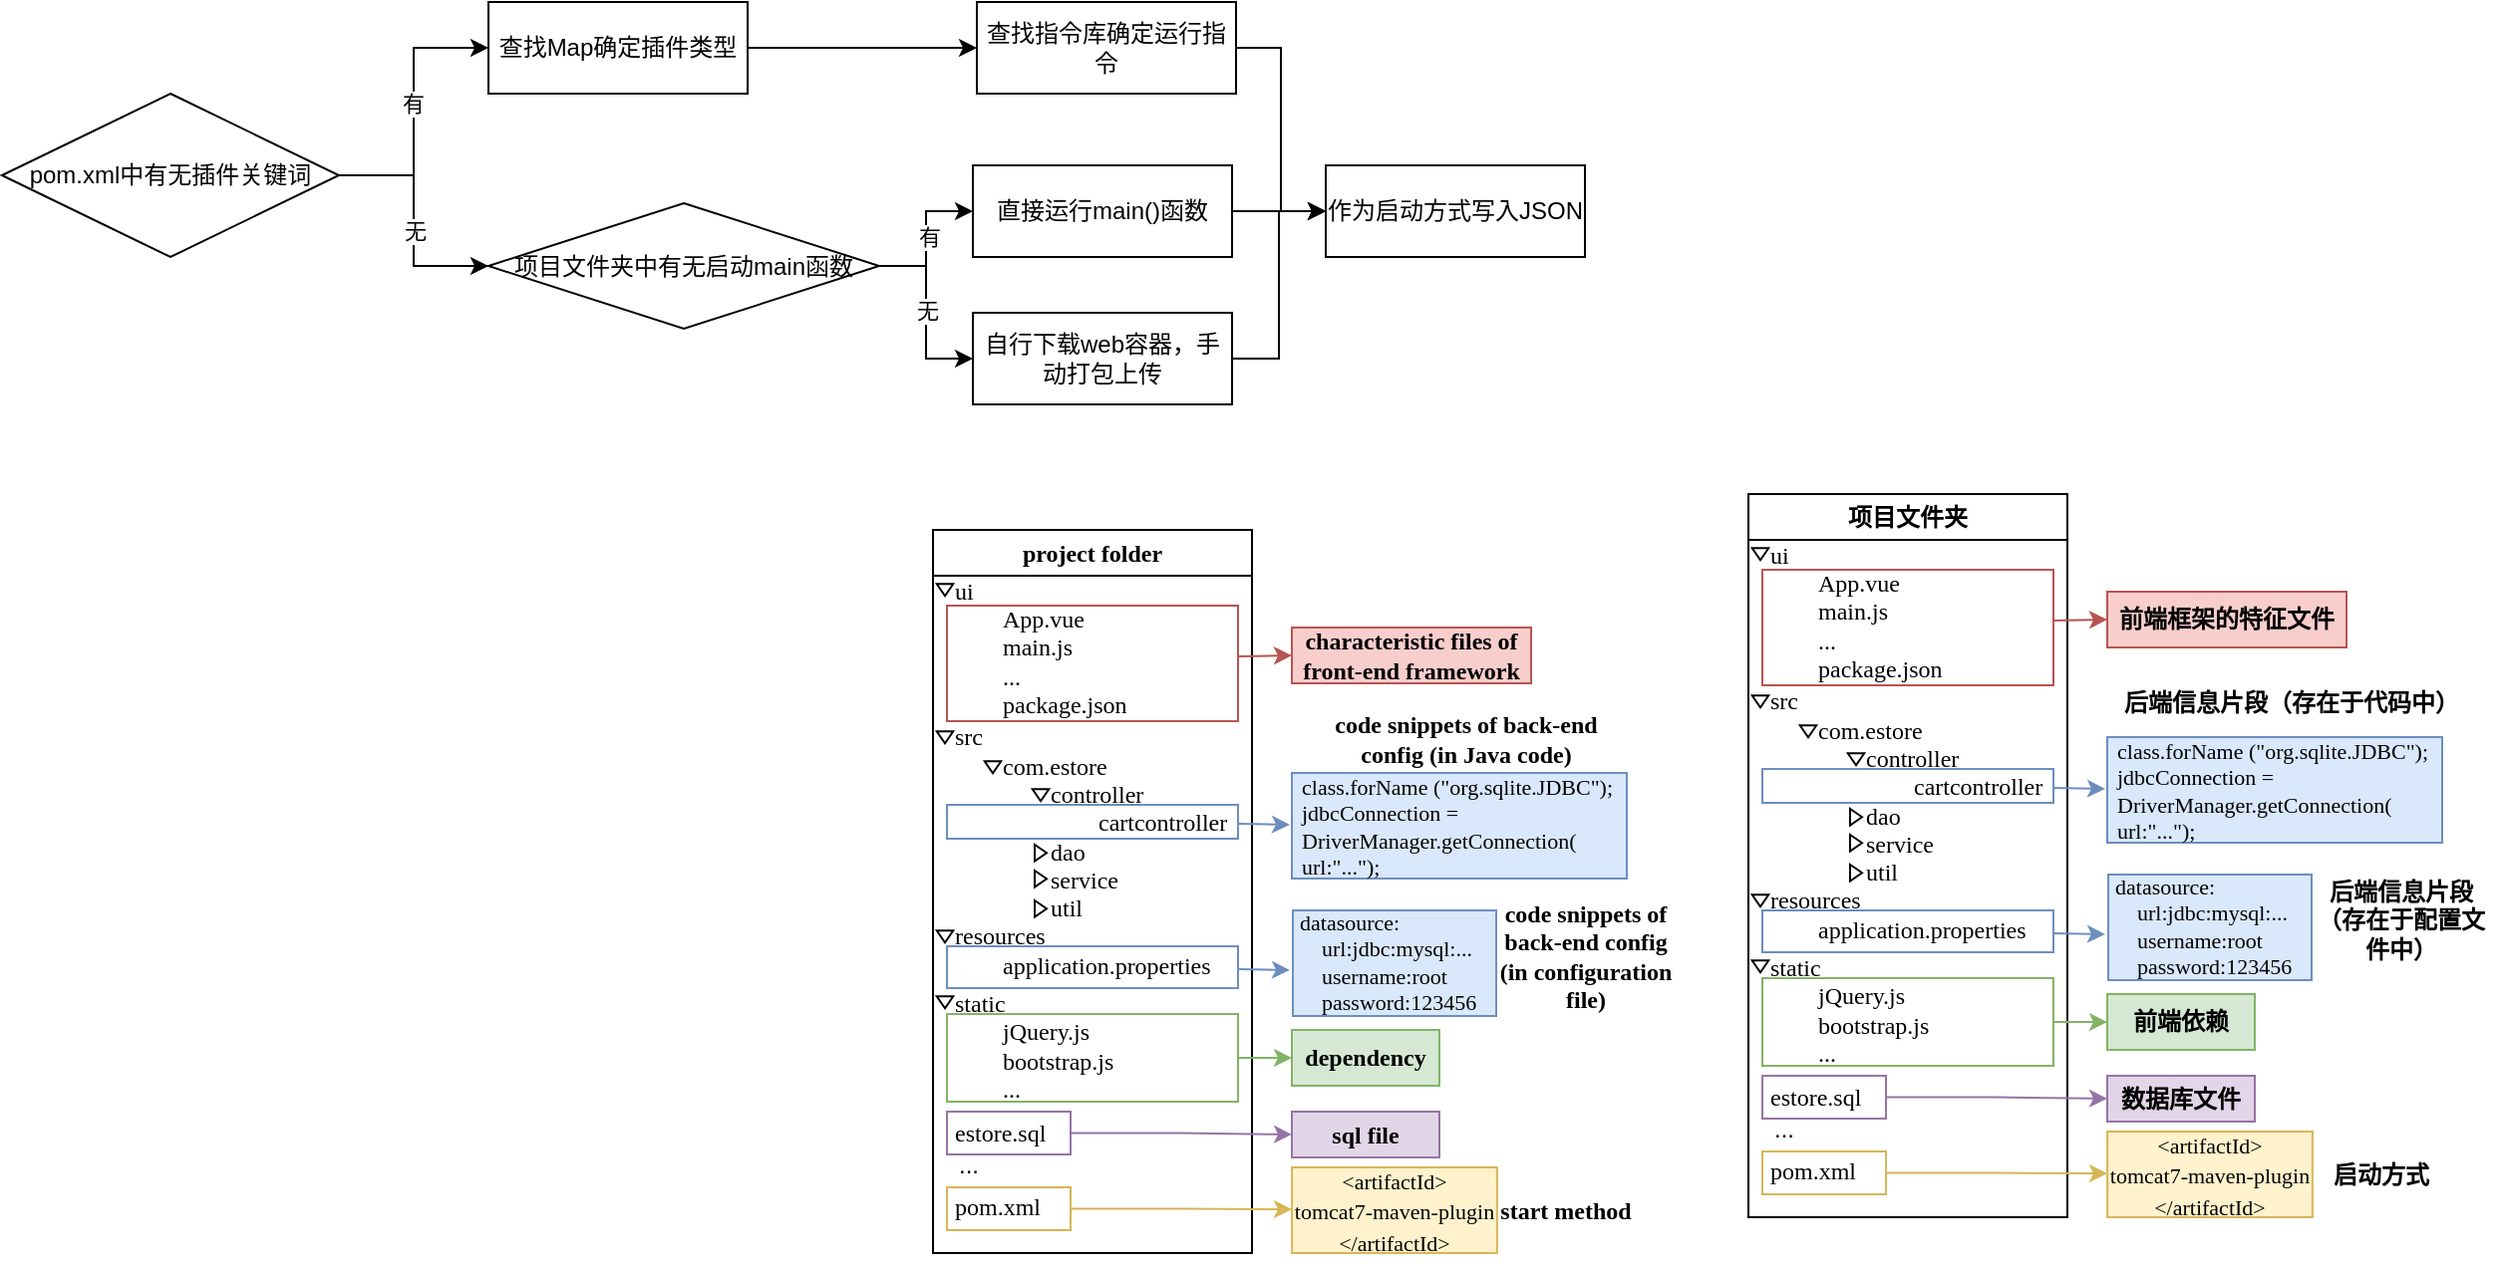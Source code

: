 <mxfile version="26.0.6">
  <diagram name="第 1 页" id="ws-1xwIyOariTcWcIGrg">
    <mxGraphModel dx="946" dy="601" grid="0" gridSize="10" guides="1" tooltips="1" connect="1" arrows="1" fold="1" page="1" pageScale="1" pageWidth="1169" pageHeight="827" math="0" shadow="0">
      <root>
        <mxCell id="0" />
        <mxCell id="1" parent="0" />
        <mxCell id="hwFdZeZFJDHMBbYX0UYp-23" value="project folder" style="swimlane;whiteSpace=wrap;html=1;fontFamily=Times New Roman;movable=1;resizable=1;rotatable=1;deletable=1;editable=1;locked=0;connectable=1;" parent="1" vertex="1">
          <mxGeometry x="535" y="367" width="160" height="363" as="geometry">
            <mxRectangle x="363" y="243" width="100" height="26" as="alternateBounds" />
          </mxGeometry>
        </mxCell>
        <mxCell id="hwFdZeZFJDHMBbYX0UYp-46" value="" style="rounded=0;whiteSpace=wrap;html=1;fillColor=none;fontFamily=Times New Roman;strokeColor=#9673a6;" parent="hwFdZeZFJDHMBbYX0UYp-23" vertex="1">
          <mxGeometry x="7" y="292" width="62" height="21.5" as="geometry" />
        </mxCell>
        <mxCell id="hwFdZeZFJDHMBbYX0UYp-62" value="" style="rounded=0;whiteSpace=wrap;html=1;fillColor=none;fontFamily=Times New Roman;strokeColor=#82b366;" parent="hwFdZeZFJDHMBbYX0UYp-23" vertex="1">
          <mxGeometry x="7" y="243" width="146" height="44" as="geometry" />
        </mxCell>
        <mxCell id="hwFdZeZFJDHMBbYX0UYp-44" value="&lt;div&gt;&lt;br&gt;&lt;/div&gt;&lt;div&gt;&lt;br&gt;&lt;/div&gt;" style="rounded=0;whiteSpace=wrap;html=1;fillColor=none;fontFamily=Times New Roman;strokeColor=#b85450;" parent="hwFdZeZFJDHMBbYX0UYp-23" vertex="1">
          <mxGeometry x="7" y="38" width="146" height="58" as="geometry" />
        </mxCell>
        <mxCell id="hwFdZeZFJDHMBbYX0UYp-36" value="estore.sql" style="text;html=1;align=left;verticalAlign=middle;whiteSpace=wrap;rounded=0;fontFamily=Times New Roman;" parent="hwFdZeZFJDHMBbYX0UYp-23" vertex="1">
          <mxGeometry x="9" y="287.75" width="60" height="30" as="geometry" />
        </mxCell>
        <mxCell id="hwFdZeZFJDHMBbYX0UYp-26" value="resources&lt;div&gt;&lt;span style=&quot;white-space: pre;&quot;&gt;&#x9;&lt;/span&gt;&lt;span style=&quot;background-color: initial;&quot;&gt;application.properties&lt;/span&gt;&lt;br&gt;&lt;/div&gt;" style="text;html=1;align=left;verticalAlign=middle;whiteSpace=wrap;rounded=0;fontFamily=Times New Roman;" parent="hwFdZeZFJDHMBbYX0UYp-23" vertex="1">
          <mxGeometry x="9" y="196" width="144" height="30" as="geometry" />
        </mxCell>
        <mxCell id="hwFdZeZFJDHMBbYX0UYp-27" value="&lt;div&gt;ui&lt;/div&gt;&lt;span style=&quot;white-space: pre;&quot;&gt;&#x9;&lt;/span&gt;App.vue&lt;div&gt;&lt;span style=&quot;white-space: pre;&quot;&gt;&#x9;&lt;/span&gt;main.js&lt;/div&gt;&lt;div&gt;&lt;span style=&quot;white-space: pre;&quot;&gt;&#x9;&lt;/span&gt;...&lt;/div&gt;&lt;div&gt;&lt;span style=&quot;white-space: pre;&quot;&gt;&#x9;&lt;/span&gt;package.json&lt;/div&gt;" style="text;html=1;align=left;verticalAlign=middle;whiteSpace=wrap;rounded=0;fontFamily=Times New Roman;" parent="hwFdZeZFJDHMBbYX0UYp-23" vertex="1">
          <mxGeometry x="9" y="44" width="60" height="30" as="geometry" />
        </mxCell>
        <mxCell id="hwFdZeZFJDHMBbYX0UYp-30" value="&lt;div&gt;src&lt;/div&gt;&lt;span style=&quot;white-space: pre;&quot;&gt;&#x9;&lt;/span&gt;com.estore&lt;div&gt;&lt;span style=&quot;white-space: pre;&quot;&gt;&#x9;&lt;span style=&quot;white-space: pre;&quot;&gt;&#x9;&lt;/span&gt;&lt;/span&gt;&lt;span style=&quot;background-color: initial;&quot;&gt;controller&lt;/span&gt;&lt;/div&gt;&lt;div&gt;&lt;span style=&quot;background-color: initial;&quot;&gt;&lt;span style=&quot;white-space: pre;&quot;&gt;&#x9;&lt;/span&gt;&lt;span style=&quot;white-space: pre;&quot;&gt;&#x9;&lt;/span&gt;&lt;span style=&quot;white-space: pre;&quot;&gt;&#x9;&lt;/span&gt;cartcontroller&lt;br&gt;&lt;/span&gt;&lt;/div&gt;&lt;div&gt;&lt;span style=&quot;white-space: pre;&quot;&gt;&#x9;&lt;span style=&quot;white-space: pre;&quot;&gt;&#x9;&lt;/span&gt;&lt;/span&gt;dao&lt;/div&gt;&lt;div&gt;&lt;span style=&quot;white-space: pre;&quot;&gt;&#x9;&lt;span style=&quot;white-space: pre;&quot;&gt;&#x9;&lt;/span&gt;&lt;/span&gt;service&lt;/div&gt;&lt;div&gt;&lt;span style=&quot;white-space: pre;&quot;&gt;&#x9;&lt;span style=&quot;white-space: pre;&quot;&gt;&#x9;&lt;/span&gt;&lt;/span&gt;util&lt;/div&gt;" style="text;html=1;align=left;verticalAlign=middle;whiteSpace=wrap;rounded=0;fontFamily=Times New Roman;" parent="hwFdZeZFJDHMBbYX0UYp-23" vertex="1">
          <mxGeometry x="9" y="132" width="60" height="30" as="geometry" />
        </mxCell>
        <mxCell id="hwFdZeZFJDHMBbYX0UYp-33" value="static&lt;div&gt;&lt;span style=&quot;white-space: pre;&quot;&gt;&#x9;&lt;/span&gt;&lt;span style=&quot;background-color: initial;&quot;&gt;jQuery.js&lt;/span&gt;&lt;br&gt;&lt;/div&gt;&lt;div&gt;&lt;span style=&quot;white-space: pre;&quot;&gt;&#x9;&lt;/span&gt;bootstrap.js&lt;/div&gt;&lt;div&gt;&lt;span style=&quot;white-space: pre;&quot;&gt;&#x9;&lt;/span&gt;...&lt;br&gt;&lt;/div&gt;" style="text;html=1;align=left;verticalAlign=middle;whiteSpace=wrap;rounded=0;fontFamily=Times New Roman;" parent="hwFdZeZFJDHMBbYX0UYp-23" vertex="1">
          <mxGeometry x="9" y="244" width="60" height="30" as="geometry" />
        </mxCell>
        <mxCell id="hwFdZeZFJDHMBbYX0UYp-65" value="" style="rounded=0;whiteSpace=wrap;html=1;fillColor=none;fontFamily=Times New Roman;strokeColor=#6c8ebf;" parent="hwFdZeZFJDHMBbYX0UYp-23" vertex="1">
          <mxGeometry x="7" y="209" width="146" height="21" as="geometry" />
        </mxCell>
        <mxCell id="hwFdZeZFJDHMBbYX0UYp-98" value="&lt;div&gt;&lt;br&gt;&lt;/div&gt;&lt;div&gt;&lt;br&gt;&lt;/div&gt;" style="rounded=0;whiteSpace=wrap;html=1;fillColor=none;fontFamily=Times New Roman;strokeColor=#6c8ebf;" parent="hwFdZeZFJDHMBbYX0UYp-23" vertex="1">
          <mxGeometry x="7" y="138" width="146" height="17" as="geometry" />
        </mxCell>
        <mxCell id="hwFdZeZFJDHMBbYX0UYp-106" value="" style="group" parent="hwFdZeZFJDHMBbYX0UYp-23" vertex="1" connectable="0">
          <mxGeometry x="7" y="325" width="62" height="30" as="geometry" />
        </mxCell>
        <mxCell id="hwFdZeZFJDHMBbYX0UYp-47" value="" style="rounded=0;whiteSpace=wrap;html=1;fillColor=none;fontFamily=Times New Roman;strokeColor=#d6b656;" parent="hwFdZeZFJDHMBbYX0UYp-106" vertex="1">
          <mxGeometry y="5" width="62" height="21.5" as="geometry" />
        </mxCell>
        <mxCell id="hwFdZeZFJDHMBbYX0UYp-32" value="pom.xml" style="text;html=1;align=left;verticalAlign=middle;whiteSpace=wrap;rounded=0;fontFamily=Times New Roman;" parent="hwFdZeZFJDHMBbYX0UYp-106" vertex="1">
          <mxGeometry x="2" width="60" height="30" as="geometry" />
        </mxCell>
        <mxCell id="hwFdZeZFJDHMBbYX0UYp-108" value="..." style="text;html=1;align=left;verticalAlign=middle;whiteSpace=wrap;rounded=0;" parent="hwFdZeZFJDHMBbYX0UYp-106" vertex="1">
          <mxGeometry x="4" y="-15" width="40" height="17" as="geometry" />
        </mxCell>
        <mxCell id="hwFdZeZFJDHMBbYX0UYp-48" value="" style="verticalLabelPosition=bottom;verticalAlign=top;html=1;shape=mxgraph.basic.acute_triangle;dx=0.5;rotation=-180;fontFamily=Times New Roman;" parent="1" vertex="1">
          <mxGeometry x="536.88" y="394.13" width="8.25" height="6" as="geometry" />
        </mxCell>
        <mxCell id="hwFdZeZFJDHMBbYX0UYp-54" value="" style="verticalLabelPosition=bottom;verticalAlign=top;html=1;shape=mxgraph.basic.acute_triangle;dx=0.5;rotation=-180;fontFamily=Times New Roman;" parent="1" vertex="1">
          <mxGeometry x="536.88" y="468.13" width="8.25" height="6" as="geometry" />
        </mxCell>
        <mxCell id="hwFdZeZFJDHMBbYX0UYp-55" value="" style="verticalLabelPosition=bottom;verticalAlign=top;html=1;shape=mxgraph.basic.acute_triangle;dx=0.5;rotation=-180;fontFamily=Times New Roman;" parent="1" vertex="1">
          <mxGeometry x="560.88" y="483.13" width="8.25" height="6" as="geometry" />
        </mxCell>
        <mxCell id="hwFdZeZFJDHMBbYX0UYp-56" value="" style="verticalLabelPosition=bottom;verticalAlign=top;html=1;shape=mxgraph.basic.acute_triangle;dx=0.5;rotation=-180;fontFamily=Times New Roman;" parent="1" vertex="1">
          <mxGeometry x="584.88" y="497.13" width="8.25" height="6" as="geometry" />
        </mxCell>
        <mxCell id="hwFdZeZFJDHMBbYX0UYp-57" value="" style="verticalLabelPosition=bottom;verticalAlign=top;html=1;shape=mxgraph.basic.acute_triangle;dx=0.5;rotation=90;fontFamily=Times New Roman;" parent="1" vertex="1">
          <mxGeometry x="584.88" y="526.13" width="8.25" height="6" as="geometry" />
        </mxCell>
        <mxCell id="hwFdZeZFJDHMBbYX0UYp-58" value="" style="verticalLabelPosition=bottom;verticalAlign=top;html=1;shape=mxgraph.basic.acute_triangle;dx=0.5;rotation=90;fontFamily=Times New Roman;" parent="1" vertex="1">
          <mxGeometry x="584.88" y="539.13" width="8.25" height="6" as="geometry" />
        </mxCell>
        <mxCell id="hwFdZeZFJDHMBbYX0UYp-59" value="" style="verticalLabelPosition=bottom;verticalAlign=top;html=1;shape=mxgraph.basic.acute_triangle;dx=0.5;rotation=90;fontFamily=Times New Roman;" parent="1" vertex="1">
          <mxGeometry x="584.88" y="554.13" width="8.25" height="6" as="geometry" />
        </mxCell>
        <mxCell id="hwFdZeZFJDHMBbYX0UYp-60" value="" style="verticalLabelPosition=bottom;verticalAlign=top;html=1;shape=mxgraph.basic.acute_triangle;dx=0.5;rotation=-180;fontFamily=Times New Roman;" parent="1" vertex="1">
          <mxGeometry x="536.88" y="568.13" width="8.25" height="6" as="geometry" />
        </mxCell>
        <mxCell id="hwFdZeZFJDHMBbYX0UYp-61" value="" style="verticalLabelPosition=bottom;verticalAlign=top;html=1;shape=mxgraph.basic.acute_triangle;dx=0.5;rotation=-180;fontFamily=Times New Roman;" parent="1" vertex="1">
          <mxGeometry x="536.88" y="601.13" width="8.25" height="6" as="geometry" />
        </mxCell>
        <mxCell id="hwFdZeZFJDHMBbYX0UYp-64" style="edgeStyle=orthogonalEdgeStyle;rounded=0;orthogonalLoop=1;jettySize=auto;html=1;exitX=1;exitY=0.5;exitDx=0;exitDy=0;fontFamily=Times New Roman;fillColor=#fff2cc;strokeColor=#d6b656;" parent="1" source="hwFdZeZFJDHMBbYX0UYp-47" edge="1">
          <mxGeometry relative="1" as="geometry">
            <mxPoint x="715" y="708" as="targetPoint" />
          </mxGeometry>
        </mxCell>
        <mxCell id="hwFdZeZFJDHMBbYX0UYp-73" value="dependency" style="text;html=1;align=center;verticalAlign=middle;whiteSpace=wrap;rounded=0;fontFamily=Times New Roman;fillColor=#d5e8d4;strokeColor=#82b366;fontStyle=1" parent="1" vertex="1">
          <mxGeometry x="715" y="618" width="74" height="28" as="geometry" />
        </mxCell>
        <mxCell id="hwFdZeZFJDHMBbYX0UYp-75" value="sql file" style="text;html=1;align=center;verticalAlign=middle;whiteSpace=wrap;rounded=0;fontFamily=Times New Roman;fillColor=#e1d5e7;strokeColor=#9673a6;fontStyle=1" parent="1" vertex="1">
          <mxGeometry x="715" y="659" width="74" height="23" as="geometry" />
        </mxCell>
        <mxCell id="hwFdZeZFJDHMBbYX0UYp-82" style="edgeStyle=orthogonalEdgeStyle;rounded=0;orthogonalLoop=1;jettySize=auto;html=1;exitX=1;exitY=0.5;exitDx=0;exitDy=0;fontFamily=Times New Roman;fillColor=#e1d5e7;strokeColor=#9673a6;" parent="1" source="hwFdZeZFJDHMBbYX0UYp-46" target="hwFdZeZFJDHMBbYX0UYp-75" edge="1">
          <mxGeometry relative="1" as="geometry" />
        </mxCell>
        <mxCell id="hwFdZeZFJDHMBbYX0UYp-84" style="edgeStyle=orthogonalEdgeStyle;rounded=0;orthogonalLoop=1;jettySize=auto;html=1;exitX=1;exitY=0.5;exitDx=0;exitDy=0;entryX=0;entryY=0.5;entryDx=0;entryDy=0;fontFamily=Times New Roman;fillColor=#d5e8d4;strokeColor=#82b366;" parent="1" source="hwFdZeZFJDHMBbYX0UYp-62" target="hwFdZeZFJDHMBbYX0UYp-73" edge="1">
          <mxGeometry relative="1" as="geometry" />
        </mxCell>
        <mxCell id="hwFdZeZFJDHMBbYX0UYp-88" value="start method" style="text;html=1;align=center;verticalAlign=middle;whiteSpace=wrap;rounded=0;fontFamily=Times New Roman;fontStyle=1" parent="1" vertex="1">
          <mxGeometry x="815" y="698.5" width="75" height="20" as="geometry" />
        </mxCell>
        <mxCell id="hwFdZeZFJDHMBbYX0UYp-89" value="code snippets of back-end config (in Java code)" style="text;html=1;align=center;verticalAlign=middle;whiteSpace=wrap;rounded=0;fontFamily=Times New Roman;fontStyle=1" parent="1" vertex="1">
          <mxGeometry x="720.5" y="469.39" width="162.5" height="4.74" as="geometry" />
        </mxCell>
        <mxCell id="hwFdZeZFJDHMBbYX0UYp-95" value="" style="group" parent="1" vertex="1" connectable="0">
          <mxGeometry x="715" y="489" width="168" height="53" as="geometry" />
        </mxCell>
        <mxCell id="hwFdZeZFJDHMBbYX0UYp-70" value="" style="verticalLabelPosition=bottom;verticalAlign=top;html=1;shape=mxgraph.basic.rect;fillColor2=none;strokeWidth=1;size=20;indent=5;fontFamily=Times New Roman;fillColor=#dae8fc;strokeColor=#6c8ebf;" parent="hwFdZeZFJDHMBbYX0UYp-95" vertex="1">
          <mxGeometry width="168" height="53" as="geometry" />
        </mxCell>
        <mxCell id="hwFdZeZFJDHMBbYX0UYp-87" value="&lt;div style=&quot;font-size: 11px;&quot;&gt;class.forName (&quot;org.sqlite.JDBC&quot;);&lt;/div&gt;&lt;div style=&quot;font-size: 11px;&quot;&gt;jdbcConnection = DriverManager.getConnection( url:&quot;...&quot;);&lt;/div&gt;" style="text;html=1;align=left;verticalAlign=middle;whiteSpace=wrap;rounded=0;fontSize=11;fontFamily=Times New Roman;" parent="hwFdZeZFJDHMBbYX0UYp-95" vertex="1">
          <mxGeometry x="3.467" y="4.59" width="161.074" height="43.82" as="geometry" />
        </mxCell>
        <mxCell id="hwFdZeZFJDHMBbYX0UYp-69" value="characteristic files of front-end framework" style="text;html=1;align=center;verticalAlign=middle;whiteSpace=wrap;rounded=0;fontFamily=Times New Roman;fillColor=#f8cecc;strokeColor=#b85450;fontStyle=1" parent="1" vertex="1">
          <mxGeometry x="715" y="416" width="120" height="28" as="geometry" />
        </mxCell>
        <mxCell id="hwFdZeZFJDHMBbYX0UYp-72" value="" style="endArrow=classic;html=1;rounded=0;fontFamily=Times New Roman;fillColor=#f8cecc;strokeColor=#b85450;entryX=0;entryY=0.5;entryDx=0;entryDy=0;" parent="1" target="hwFdZeZFJDHMBbYX0UYp-69" edge="1">
          <mxGeometry width="50" height="50" relative="1" as="geometry">
            <mxPoint x="687.5" y="430.5" as="sourcePoint" />
            <mxPoint x="713" y="431" as="targetPoint" />
          </mxGeometry>
        </mxCell>
        <mxCell id="hwFdZeZFJDHMBbYX0UYp-97" value="" style="group" parent="1" vertex="1" connectable="0">
          <mxGeometry x="708" y="687" width="117" height="43" as="geometry" />
        </mxCell>
        <mxCell id="hwFdZeZFJDHMBbYX0UYp-67" value="" style="verticalLabelPosition=bottom;verticalAlign=top;html=1;shape=mxgraph.basic.rect;fillColor2=none;strokeWidth=1;size=20;indent=5;fontFamily=Times New Roman;fillColor=#fff2cc;strokeColor=#d6b656;" parent="hwFdZeZFJDHMBbYX0UYp-97" vertex="1">
          <mxGeometry x="7.06" width="102.879" height="43" as="geometry" />
        </mxCell>
        <mxCell id="hwFdZeZFJDHMBbYX0UYp-81" value="&lt;p style=&quot;line-height: 40%; font-size: 11px;&quot; class=&quot;MsoNormal&quot;&gt;&lt;span style=&quot;font-size: 11px;&quot;&gt;&lt;font style=&quot;font-size: 11px;&quot;&gt;&amp;lt;artifactId&amp;gt;&lt;/font&gt;&lt;/span&gt;&lt;/p&gt;&lt;p style=&quot;line-height: 40%; font-size: 11px;&quot; class=&quot;MsoNormal&quot;&gt;&lt;span style=&quot;font-size: 11px;&quot;&gt;&lt;font style=&quot;font-size: 11px;&quot;&gt;tomcat7-maven-plugin&lt;/font&gt;&lt;/span&gt;&lt;/p&gt;&lt;p style=&quot;line-height: 40%; font-size: 11px;&quot; class=&quot;MsoNormal&quot;&gt;&lt;span style=&quot;font-size: 11px;&quot;&gt;&lt;font style=&quot;font-size: 11px;&quot;&gt;&amp;lt;/artifactId&amp;gt;&lt;/font&gt;&lt;/span&gt;&lt;span style=&quot;font-size: 11px;&quot;&gt;&lt;/span&gt;&lt;/p&gt;" style="text;html=1;align=center;verticalAlign=middle;whiteSpace=wrap;rounded=0;fontSize=11;fontFamily=Times New Roman;" parent="hwFdZeZFJDHMBbYX0UYp-97" vertex="1">
          <mxGeometry y="4.665" width="117" height="33.67" as="geometry" />
        </mxCell>
        <mxCell id="hwFdZeZFJDHMBbYX0UYp-101" value="" style="endArrow=classic;html=1;rounded=0;fontFamily=Times New Roman;fillColor=#dae8fc;strokeColor=#6c8ebf;" parent="1" edge="1">
          <mxGeometry width="50" height="50" relative="1" as="geometry">
            <mxPoint x="688.5" y="587.5" as="sourcePoint" />
            <mxPoint x="714" y="588" as="targetPoint" />
          </mxGeometry>
        </mxCell>
        <mxCell id="hwFdZeZFJDHMBbYX0UYp-104" value="" style="endArrow=classic;html=1;rounded=0;fontFamily=Times New Roman;fillColor=#dae8fc;strokeColor=#6c8ebf;" parent="1" edge="1">
          <mxGeometry width="50" height="50" relative="1" as="geometry">
            <mxPoint x="688.5" y="514.5" as="sourcePoint" />
            <mxPoint x="714" y="515" as="targetPoint" />
          </mxGeometry>
        </mxCell>
        <mxCell id="hwFdZeZFJDHMBbYX0UYp-68" value="" style="verticalLabelPosition=bottom;verticalAlign=top;html=1;shape=mxgraph.basic.rect;fillColor2=none;strokeWidth=1;size=20;indent=5;fontFamily=Times New Roman;movable=1;resizable=1;rotatable=1;deletable=1;editable=1;locked=0;connectable=1;fillColor=#dae8fc;strokeColor=#6c8ebf;aspect=fixed;" parent="1" vertex="1">
          <mxGeometry x="715.5" y="558" width="102" height="53" as="geometry" />
        </mxCell>
        <mxCell id="hwFdZeZFJDHMBbYX0UYp-86" value="&lt;div style=&quot;font-size: 11px;&quot;&gt;&lt;font style=&quot;font-size: 11px;&quot;&gt;&amp;nbsp; &amp;nbsp; datasource:&lt;/font&gt;&lt;/div&gt;&lt;div style=&quot;font-size: 11px;&quot;&gt;&lt;font style=&quot;font-size: 11px;&quot;&gt;&amp;nbsp; &amp;nbsp; &amp;nbsp; &amp;nbsp; url:jdbc:mysql:...&lt;/font&gt;&lt;/div&gt;&lt;div style=&quot;font-size: 11px;&quot;&gt;&lt;font style=&quot;font-size: 11px;&quot;&gt;&amp;nbsp; &amp;nbsp; &amp;nbsp; &amp;nbsp; username:root&lt;/font&gt;&lt;/div&gt;&lt;div style=&quot;font-size: 11px;&quot;&gt;&lt;font style=&quot;font-size: 11px;&quot;&gt;&amp;nbsp; &amp;nbsp; &amp;nbsp; &amp;nbsp; password:123456&lt;/font&gt;&lt;/div&gt;" style="text;html=1;align=left;verticalAlign=middle;whiteSpace=wrap;rounded=0;fontFamily=Times New Roman;movable=1;resizable=1;rotatable=1;deletable=1;editable=1;locked=0;connectable=1;" parent="1" vertex="1">
          <mxGeometry x="706" y="543" width="105.5" height="82" as="geometry" />
        </mxCell>
        <mxCell id="hwFdZeZFJDHMBbYX0UYp-91" value="code snippets of back-end config (in configuration file)" style="text;html=1;align=center;verticalAlign=middle;whiteSpace=wrap;rounded=0;fontFamily=Times New Roman;movable=1;resizable=1;rotatable=1;deletable=1;editable=1;locked=0;connectable=1;fontStyle=1" parent="1" vertex="1">
          <mxGeometry x="814" y="574" width="97" height="14.25" as="geometry" />
        </mxCell>
        <mxCell id="bEWX4xVYrB3a_f15bfEh-1" value="项目文件夹" style="swimlane;whiteSpace=wrap;html=1;fontFamily=Times New Roman;movable=1;resizable=1;rotatable=1;deletable=1;editable=1;locked=0;connectable=1;" parent="1" vertex="1">
          <mxGeometry x="944" y="349" width="160" height="363" as="geometry">
            <mxRectangle x="363" y="243" width="100" height="26" as="alternateBounds" />
          </mxGeometry>
        </mxCell>
        <mxCell id="bEWX4xVYrB3a_f15bfEh-2" value="" style="rounded=0;whiteSpace=wrap;html=1;fillColor=none;fontFamily=Times New Roman;strokeColor=#9673a6;" parent="bEWX4xVYrB3a_f15bfEh-1" vertex="1">
          <mxGeometry x="7" y="292" width="62" height="21.5" as="geometry" />
        </mxCell>
        <mxCell id="bEWX4xVYrB3a_f15bfEh-3" value="" style="rounded=0;whiteSpace=wrap;html=1;fillColor=none;fontFamily=Times New Roman;strokeColor=#82b366;" parent="bEWX4xVYrB3a_f15bfEh-1" vertex="1">
          <mxGeometry x="7" y="243" width="146" height="44" as="geometry" />
        </mxCell>
        <mxCell id="bEWX4xVYrB3a_f15bfEh-4" value="&lt;div&gt;&lt;br&gt;&lt;/div&gt;&lt;div&gt;&lt;br&gt;&lt;/div&gt;" style="rounded=0;whiteSpace=wrap;html=1;fillColor=none;fontFamily=Times New Roman;strokeColor=#b85450;" parent="bEWX4xVYrB3a_f15bfEh-1" vertex="1">
          <mxGeometry x="7" y="38" width="146" height="58" as="geometry" />
        </mxCell>
        <mxCell id="bEWX4xVYrB3a_f15bfEh-5" value="estore.sql" style="text;html=1;align=left;verticalAlign=middle;whiteSpace=wrap;rounded=0;fontFamily=Times New Roman;" parent="bEWX4xVYrB3a_f15bfEh-1" vertex="1">
          <mxGeometry x="9" y="287.75" width="60" height="30" as="geometry" />
        </mxCell>
        <mxCell id="bEWX4xVYrB3a_f15bfEh-6" value="resources&lt;div&gt;&lt;span style=&quot;white-space: pre;&quot;&gt;&#x9;&lt;/span&gt;&lt;span style=&quot;background-color: initial;&quot;&gt;application.properties&lt;/span&gt;&lt;br&gt;&lt;/div&gt;" style="text;html=1;align=left;verticalAlign=middle;whiteSpace=wrap;rounded=0;fontFamily=Times New Roman;" parent="bEWX4xVYrB3a_f15bfEh-1" vertex="1">
          <mxGeometry x="9" y="196" width="144" height="30" as="geometry" />
        </mxCell>
        <mxCell id="bEWX4xVYrB3a_f15bfEh-7" value="&lt;div&gt;ui&lt;/div&gt;&lt;span style=&quot;white-space: pre;&quot;&gt;&#x9;&lt;/span&gt;App.vue&lt;div&gt;&lt;span style=&quot;white-space: pre;&quot;&gt;&#x9;&lt;/span&gt;main.js&lt;/div&gt;&lt;div&gt;&lt;span style=&quot;white-space: pre;&quot;&gt;&#x9;&lt;/span&gt;...&lt;/div&gt;&lt;div&gt;&lt;span style=&quot;white-space: pre;&quot;&gt;&#x9;&lt;/span&gt;package.json&lt;/div&gt;" style="text;html=1;align=left;verticalAlign=middle;whiteSpace=wrap;rounded=0;fontFamily=Times New Roman;" parent="bEWX4xVYrB3a_f15bfEh-1" vertex="1">
          <mxGeometry x="9" y="44" width="60" height="30" as="geometry" />
        </mxCell>
        <mxCell id="bEWX4xVYrB3a_f15bfEh-8" value="&lt;div&gt;src&lt;/div&gt;&lt;span style=&quot;white-space: pre;&quot;&gt;&#x9;&lt;/span&gt;com.estore&lt;div&gt;&lt;span style=&quot;white-space: pre;&quot;&gt;&#x9;&lt;span style=&quot;white-space: pre;&quot;&gt;&#x9;&lt;/span&gt;&lt;/span&gt;&lt;span style=&quot;background-color: initial;&quot;&gt;controller&lt;/span&gt;&lt;/div&gt;&lt;div&gt;&lt;span style=&quot;background-color: initial;&quot;&gt;&lt;span style=&quot;white-space: pre;&quot;&gt;&#x9;&lt;/span&gt;&lt;span style=&quot;white-space: pre;&quot;&gt;&#x9;&lt;/span&gt;&lt;span style=&quot;white-space: pre;&quot;&gt;&#x9;&lt;/span&gt;cartcontroller&lt;br&gt;&lt;/span&gt;&lt;/div&gt;&lt;div&gt;&lt;span style=&quot;white-space: pre;&quot;&gt;&#x9;&lt;span style=&quot;white-space: pre;&quot;&gt;&#x9;&lt;/span&gt;&lt;/span&gt;dao&lt;/div&gt;&lt;div&gt;&lt;span style=&quot;white-space: pre;&quot;&gt;&#x9;&lt;span style=&quot;white-space: pre;&quot;&gt;&#x9;&lt;/span&gt;&lt;/span&gt;service&lt;/div&gt;&lt;div&gt;&lt;span style=&quot;white-space: pre;&quot;&gt;&#x9;&lt;span style=&quot;white-space: pre;&quot;&gt;&#x9;&lt;/span&gt;&lt;/span&gt;util&lt;/div&gt;" style="text;html=1;align=left;verticalAlign=middle;whiteSpace=wrap;rounded=0;fontFamily=Times New Roman;" parent="bEWX4xVYrB3a_f15bfEh-1" vertex="1">
          <mxGeometry x="9" y="132" width="60" height="30" as="geometry" />
        </mxCell>
        <mxCell id="bEWX4xVYrB3a_f15bfEh-9" value="static&lt;div&gt;&lt;span style=&quot;white-space: pre;&quot;&gt;&#x9;&lt;/span&gt;&lt;span style=&quot;background-color: initial;&quot;&gt;jQuery.js&lt;/span&gt;&lt;br&gt;&lt;/div&gt;&lt;div&gt;&lt;span style=&quot;white-space: pre;&quot;&gt;&#x9;&lt;/span&gt;bootstrap.js&lt;/div&gt;&lt;div&gt;&lt;span style=&quot;white-space: pre;&quot;&gt;&#x9;&lt;/span&gt;...&lt;br&gt;&lt;/div&gt;" style="text;html=1;align=left;verticalAlign=middle;whiteSpace=wrap;rounded=0;fontFamily=Times New Roman;" parent="bEWX4xVYrB3a_f15bfEh-1" vertex="1">
          <mxGeometry x="9" y="244" width="60" height="30" as="geometry" />
        </mxCell>
        <mxCell id="bEWX4xVYrB3a_f15bfEh-10" value="" style="rounded=0;whiteSpace=wrap;html=1;fillColor=none;fontFamily=Times New Roman;strokeColor=#6c8ebf;" parent="bEWX4xVYrB3a_f15bfEh-1" vertex="1">
          <mxGeometry x="7" y="209" width="146" height="21" as="geometry" />
        </mxCell>
        <mxCell id="bEWX4xVYrB3a_f15bfEh-11" value="&lt;div&gt;&lt;br&gt;&lt;/div&gt;&lt;div&gt;&lt;br&gt;&lt;/div&gt;" style="rounded=0;whiteSpace=wrap;html=1;fillColor=none;fontFamily=Times New Roman;strokeColor=#6c8ebf;" parent="bEWX4xVYrB3a_f15bfEh-1" vertex="1">
          <mxGeometry x="7" y="138" width="146" height="17" as="geometry" />
        </mxCell>
        <mxCell id="bEWX4xVYrB3a_f15bfEh-12" value="" style="group" parent="bEWX4xVYrB3a_f15bfEh-1" vertex="1" connectable="0">
          <mxGeometry x="7" y="325" width="62" height="30" as="geometry" />
        </mxCell>
        <mxCell id="bEWX4xVYrB3a_f15bfEh-13" value="" style="rounded=0;whiteSpace=wrap;html=1;fillColor=none;fontFamily=Times New Roman;strokeColor=#d6b656;" parent="bEWX4xVYrB3a_f15bfEh-12" vertex="1">
          <mxGeometry y="5" width="62" height="21.5" as="geometry" />
        </mxCell>
        <mxCell id="bEWX4xVYrB3a_f15bfEh-14" value="pom.xml" style="text;html=1;align=left;verticalAlign=middle;whiteSpace=wrap;rounded=0;fontFamily=Times New Roman;" parent="bEWX4xVYrB3a_f15bfEh-12" vertex="1">
          <mxGeometry x="2" width="60" height="30" as="geometry" />
        </mxCell>
        <mxCell id="bEWX4xVYrB3a_f15bfEh-15" value="..." style="text;html=1;align=left;verticalAlign=middle;whiteSpace=wrap;rounded=0;" parent="bEWX4xVYrB3a_f15bfEh-12" vertex="1">
          <mxGeometry x="4" y="-15" width="40" height="17" as="geometry" />
        </mxCell>
        <mxCell id="bEWX4xVYrB3a_f15bfEh-16" value="" style="verticalLabelPosition=bottom;verticalAlign=top;html=1;shape=mxgraph.basic.acute_triangle;dx=0.5;rotation=-180;fontFamily=Times New Roman;" parent="1" vertex="1">
          <mxGeometry x="945.88" y="376.13" width="8.25" height="6" as="geometry" />
        </mxCell>
        <mxCell id="bEWX4xVYrB3a_f15bfEh-17" value="" style="verticalLabelPosition=bottom;verticalAlign=top;html=1;shape=mxgraph.basic.acute_triangle;dx=0.5;rotation=-180;fontFamily=Times New Roman;" parent="1" vertex="1">
          <mxGeometry x="945.88" y="450.13" width="8.25" height="6" as="geometry" />
        </mxCell>
        <mxCell id="bEWX4xVYrB3a_f15bfEh-18" value="" style="verticalLabelPosition=bottom;verticalAlign=top;html=1;shape=mxgraph.basic.acute_triangle;dx=0.5;rotation=-180;fontFamily=Times New Roman;" parent="1" vertex="1">
          <mxGeometry x="969.88" y="465.13" width="8.25" height="6" as="geometry" />
        </mxCell>
        <mxCell id="bEWX4xVYrB3a_f15bfEh-19" value="" style="verticalLabelPosition=bottom;verticalAlign=top;html=1;shape=mxgraph.basic.acute_triangle;dx=0.5;rotation=-180;fontFamily=Times New Roman;" parent="1" vertex="1">
          <mxGeometry x="993.88" y="479.13" width="8.25" height="6" as="geometry" />
        </mxCell>
        <mxCell id="bEWX4xVYrB3a_f15bfEh-20" value="" style="verticalLabelPosition=bottom;verticalAlign=top;html=1;shape=mxgraph.basic.acute_triangle;dx=0.5;rotation=90;fontFamily=Times New Roman;" parent="1" vertex="1">
          <mxGeometry x="993.88" y="508.13" width="8.25" height="6" as="geometry" />
        </mxCell>
        <mxCell id="bEWX4xVYrB3a_f15bfEh-21" value="" style="verticalLabelPosition=bottom;verticalAlign=top;html=1;shape=mxgraph.basic.acute_triangle;dx=0.5;rotation=90;fontFamily=Times New Roman;" parent="1" vertex="1">
          <mxGeometry x="993.88" y="521.13" width="8.25" height="6" as="geometry" />
        </mxCell>
        <mxCell id="bEWX4xVYrB3a_f15bfEh-22" value="" style="verticalLabelPosition=bottom;verticalAlign=top;html=1;shape=mxgraph.basic.acute_triangle;dx=0.5;rotation=90;fontFamily=Times New Roman;" parent="1" vertex="1">
          <mxGeometry x="993.88" y="536.13" width="8.25" height="6" as="geometry" />
        </mxCell>
        <mxCell id="bEWX4xVYrB3a_f15bfEh-23" value="" style="verticalLabelPosition=bottom;verticalAlign=top;html=1;shape=mxgraph.basic.acute_triangle;dx=0.5;rotation=-180;fontFamily=Times New Roman;" parent="1" vertex="1">
          <mxGeometry x="945.88" y="550.13" width="8.25" height="6" as="geometry" />
        </mxCell>
        <mxCell id="bEWX4xVYrB3a_f15bfEh-24" value="" style="verticalLabelPosition=bottom;verticalAlign=top;html=1;shape=mxgraph.basic.acute_triangle;dx=0.5;rotation=-180;fontFamily=Times New Roman;" parent="1" vertex="1">
          <mxGeometry x="945.88" y="583.13" width="8.25" height="6" as="geometry" />
        </mxCell>
        <mxCell id="bEWX4xVYrB3a_f15bfEh-25" style="edgeStyle=orthogonalEdgeStyle;rounded=0;orthogonalLoop=1;jettySize=auto;html=1;exitX=1;exitY=0.5;exitDx=0;exitDy=0;fontFamily=Times New Roman;fillColor=#fff2cc;strokeColor=#d6b656;" parent="1" source="bEWX4xVYrB3a_f15bfEh-13" edge="1">
          <mxGeometry relative="1" as="geometry">
            <mxPoint x="1124" y="690" as="targetPoint" />
          </mxGeometry>
        </mxCell>
        <mxCell id="bEWX4xVYrB3a_f15bfEh-26" value="前端依赖" style="text;html=1;align=center;verticalAlign=middle;whiteSpace=wrap;rounded=0;fontFamily=Times New Roman;fillColor=#d5e8d4;strokeColor=#82b366;fontStyle=1" parent="1" vertex="1">
          <mxGeometry x="1124" y="600" width="74" height="28" as="geometry" />
        </mxCell>
        <mxCell id="bEWX4xVYrB3a_f15bfEh-27" value="数据库文件" style="text;html=1;align=center;verticalAlign=middle;whiteSpace=wrap;rounded=0;fontFamily=Times New Roman;fillColor=#e1d5e7;strokeColor=#9673a6;fontStyle=1" parent="1" vertex="1">
          <mxGeometry x="1124" y="641" width="74" height="23" as="geometry" />
        </mxCell>
        <mxCell id="bEWX4xVYrB3a_f15bfEh-28" style="edgeStyle=orthogonalEdgeStyle;rounded=0;orthogonalLoop=1;jettySize=auto;html=1;exitX=1;exitY=0.5;exitDx=0;exitDy=0;fontFamily=Times New Roman;fillColor=#e1d5e7;strokeColor=#9673a6;" parent="1" source="bEWX4xVYrB3a_f15bfEh-2" target="bEWX4xVYrB3a_f15bfEh-27" edge="1">
          <mxGeometry relative="1" as="geometry" />
        </mxCell>
        <mxCell id="bEWX4xVYrB3a_f15bfEh-29" style="edgeStyle=orthogonalEdgeStyle;rounded=0;orthogonalLoop=1;jettySize=auto;html=1;exitX=1;exitY=0.5;exitDx=0;exitDy=0;entryX=0;entryY=0.5;entryDx=0;entryDy=0;fontFamily=Times New Roman;fillColor=#d5e8d4;strokeColor=#82b366;" parent="1" source="bEWX4xVYrB3a_f15bfEh-3" target="bEWX4xVYrB3a_f15bfEh-26" edge="1">
          <mxGeometry relative="1" as="geometry" />
        </mxCell>
        <mxCell id="bEWX4xVYrB3a_f15bfEh-30" value="启动方式" style="text;html=1;align=center;verticalAlign=middle;whiteSpace=wrap;rounded=0;fontFamily=Times New Roman;fontStyle=1" parent="1" vertex="1">
          <mxGeometry x="1224" y="680.5" width="75" height="20" as="geometry" />
        </mxCell>
        <mxCell id="bEWX4xVYrB3a_f15bfEh-31" value="后端信息片段（存在于代码中）" style="text;html=1;align=center;verticalAlign=middle;whiteSpace=wrap;rounded=0;fontFamily=Times New Roman;fontStyle=1" parent="1" vertex="1">
          <mxGeometry x="1129.5" y="451.39" width="172.5" height="4.74" as="geometry" />
        </mxCell>
        <mxCell id="bEWX4xVYrB3a_f15bfEh-32" value="" style="group" parent="1" vertex="1" connectable="0">
          <mxGeometry x="1124" y="471" width="168" height="53" as="geometry" />
        </mxCell>
        <mxCell id="bEWX4xVYrB3a_f15bfEh-33" value="" style="verticalLabelPosition=bottom;verticalAlign=top;html=1;shape=mxgraph.basic.rect;fillColor2=none;strokeWidth=1;size=20;indent=5;fontFamily=Times New Roman;fillColor=#dae8fc;strokeColor=#6c8ebf;" parent="bEWX4xVYrB3a_f15bfEh-32" vertex="1">
          <mxGeometry width="168" height="53" as="geometry" />
        </mxCell>
        <mxCell id="bEWX4xVYrB3a_f15bfEh-34" value="&lt;div style=&quot;font-size: 11px;&quot;&gt;class.forName (&quot;org.sqlite.JDBC&quot;);&lt;/div&gt;&lt;div style=&quot;font-size: 11px;&quot;&gt;jdbcConnection = DriverManager.getConnection( url:&quot;...&quot;);&lt;/div&gt;" style="text;html=1;align=left;verticalAlign=middle;whiteSpace=wrap;rounded=0;fontSize=11;fontFamily=Times New Roman;" parent="bEWX4xVYrB3a_f15bfEh-32" vertex="1">
          <mxGeometry x="3.467" y="4.59" width="161.074" height="43.82" as="geometry" />
        </mxCell>
        <mxCell id="bEWX4xVYrB3a_f15bfEh-35" value="前端框架的特征文件" style="text;html=1;align=center;verticalAlign=middle;whiteSpace=wrap;rounded=0;fontFamily=Times New Roman;fillColor=#f8cecc;strokeColor=#b85450;fontStyle=1" parent="1" vertex="1">
          <mxGeometry x="1124" y="398" width="120" height="28" as="geometry" />
        </mxCell>
        <mxCell id="bEWX4xVYrB3a_f15bfEh-36" value="" style="endArrow=classic;html=1;rounded=0;fontFamily=Times New Roman;fillColor=#f8cecc;strokeColor=#b85450;entryX=0;entryY=0.5;entryDx=0;entryDy=0;" parent="1" target="bEWX4xVYrB3a_f15bfEh-35" edge="1">
          <mxGeometry width="50" height="50" relative="1" as="geometry">
            <mxPoint x="1096.5" y="412.5" as="sourcePoint" />
            <mxPoint x="1122" y="413" as="targetPoint" />
          </mxGeometry>
        </mxCell>
        <mxCell id="bEWX4xVYrB3a_f15bfEh-37" value="" style="group" parent="1" vertex="1" connectable="0">
          <mxGeometry x="1117" y="669" width="117" height="43" as="geometry" />
        </mxCell>
        <mxCell id="bEWX4xVYrB3a_f15bfEh-38" value="" style="verticalLabelPosition=bottom;verticalAlign=top;html=1;shape=mxgraph.basic.rect;fillColor2=none;strokeWidth=1;size=20;indent=5;fontFamily=Times New Roman;fillColor=#fff2cc;strokeColor=#d6b656;" parent="bEWX4xVYrB3a_f15bfEh-37" vertex="1">
          <mxGeometry x="7.06" width="102.879" height="43" as="geometry" />
        </mxCell>
        <mxCell id="bEWX4xVYrB3a_f15bfEh-39" value="&lt;p style=&quot;line-height: 40%; font-size: 11px;&quot; class=&quot;MsoNormal&quot;&gt;&lt;span style=&quot;font-size: 11px;&quot;&gt;&lt;font style=&quot;font-size: 11px;&quot;&gt;&amp;lt;artifactId&amp;gt;&lt;/font&gt;&lt;/span&gt;&lt;/p&gt;&lt;p style=&quot;line-height: 40%; font-size: 11px;&quot; class=&quot;MsoNormal&quot;&gt;&lt;span style=&quot;font-size: 11px;&quot;&gt;&lt;font style=&quot;font-size: 11px;&quot;&gt;tomcat7-maven-plugin&lt;/font&gt;&lt;/span&gt;&lt;/p&gt;&lt;p style=&quot;line-height: 40%; font-size: 11px;&quot; class=&quot;MsoNormal&quot;&gt;&lt;span style=&quot;font-size: 11px;&quot;&gt;&lt;font style=&quot;font-size: 11px;&quot;&gt;&amp;lt;/artifactId&amp;gt;&lt;/font&gt;&lt;/span&gt;&lt;span style=&quot;font-size: 11px;&quot;&gt;&lt;/span&gt;&lt;/p&gt;" style="text;html=1;align=center;verticalAlign=middle;whiteSpace=wrap;rounded=0;fontSize=11;fontFamily=Times New Roman;" parent="bEWX4xVYrB3a_f15bfEh-37" vertex="1">
          <mxGeometry y="4.665" width="117" height="33.67" as="geometry" />
        </mxCell>
        <mxCell id="bEWX4xVYrB3a_f15bfEh-40" value="" style="endArrow=classic;html=1;rounded=0;fontFamily=Times New Roman;fillColor=#dae8fc;strokeColor=#6c8ebf;" parent="1" edge="1">
          <mxGeometry width="50" height="50" relative="1" as="geometry">
            <mxPoint x="1097.5" y="569.5" as="sourcePoint" />
            <mxPoint x="1123" y="570" as="targetPoint" />
          </mxGeometry>
        </mxCell>
        <mxCell id="bEWX4xVYrB3a_f15bfEh-41" value="" style="endArrow=classic;html=1;rounded=0;fontFamily=Times New Roman;fillColor=#dae8fc;strokeColor=#6c8ebf;" parent="1" edge="1">
          <mxGeometry width="50" height="50" relative="1" as="geometry">
            <mxPoint x="1097.5" y="496.5" as="sourcePoint" />
            <mxPoint x="1123" y="497" as="targetPoint" />
          </mxGeometry>
        </mxCell>
        <mxCell id="bEWX4xVYrB3a_f15bfEh-42" value="" style="verticalLabelPosition=bottom;verticalAlign=top;html=1;shape=mxgraph.basic.rect;fillColor2=none;strokeWidth=1;size=20;indent=5;fontFamily=Times New Roman;movable=1;resizable=1;rotatable=1;deletable=1;editable=1;locked=0;connectable=1;fillColor=#dae8fc;strokeColor=#6c8ebf;aspect=fixed;" parent="1" vertex="1">
          <mxGeometry x="1124.5" y="540" width="102" height="53" as="geometry" />
        </mxCell>
        <mxCell id="bEWX4xVYrB3a_f15bfEh-43" value="&lt;div style=&quot;font-size: 11px;&quot;&gt;&lt;font style=&quot;font-size: 11px;&quot;&gt;&amp;nbsp; &amp;nbsp; datasource:&lt;/font&gt;&lt;/div&gt;&lt;div style=&quot;font-size: 11px;&quot;&gt;&lt;font style=&quot;font-size: 11px;&quot;&gt;&amp;nbsp; &amp;nbsp; &amp;nbsp; &amp;nbsp; url:jdbc:mysql:...&lt;/font&gt;&lt;/div&gt;&lt;div style=&quot;font-size: 11px;&quot;&gt;&lt;font style=&quot;font-size: 11px;&quot;&gt;&amp;nbsp; &amp;nbsp; &amp;nbsp; &amp;nbsp; username:root&lt;/font&gt;&lt;/div&gt;&lt;div style=&quot;font-size: 11px;&quot;&gt;&lt;font style=&quot;font-size: 11px;&quot;&gt;&amp;nbsp; &amp;nbsp; &amp;nbsp; &amp;nbsp; password:123456&lt;/font&gt;&lt;/div&gt;" style="text;html=1;align=left;verticalAlign=middle;whiteSpace=wrap;rounded=0;fontFamily=Times New Roman;movable=1;resizable=1;rotatable=1;deletable=1;editable=1;locked=0;connectable=1;" parent="1" vertex="1">
          <mxGeometry x="1115" y="525" width="105.5" height="82" as="geometry" />
        </mxCell>
        <mxCell id="bEWX4xVYrB3a_f15bfEh-44" value="后端信息片段（存在于配置文件中）" style="text;html=1;align=center;verticalAlign=middle;whiteSpace=wrap;rounded=0;fontFamily=Times New Roman;movable=1;resizable=1;rotatable=1;deletable=1;editable=1;locked=0;connectable=1;fontStyle=1" parent="1" vertex="1">
          <mxGeometry x="1223" y="556" width="97" height="14.25" as="geometry" />
        </mxCell>
        <mxCell id="HGt_lLEHRfFd8AWoabm2-7" style="edgeStyle=orthogonalEdgeStyle;rounded=0;orthogonalLoop=1;jettySize=auto;html=1;exitX=1;exitY=0.5;exitDx=0;exitDy=0;entryX=0;entryY=0.5;entryDx=0;entryDy=0;" edge="1" parent="1" source="HGt_lLEHRfFd8AWoabm2-1" target="HGt_lLEHRfFd8AWoabm2-2">
          <mxGeometry relative="1" as="geometry" />
        </mxCell>
        <mxCell id="HGt_lLEHRfFd8AWoabm2-9" value="有" style="edgeLabel;html=1;align=center;verticalAlign=middle;resizable=0;points=[];" vertex="1" connectable="0" parent="HGt_lLEHRfFd8AWoabm2-7">
          <mxGeometry x="0.056" y="2" relative="1" as="geometry">
            <mxPoint x="1" as="offset" />
          </mxGeometry>
        </mxCell>
        <mxCell id="HGt_lLEHRfFd8AWoabm2-8" style="edgeStyle=orthogonalEdgeStyle;rounded=0;orthogonalLoop=1;jettySize=auto;html=1;exitX=1;exitY=0.5;exitDx=0;exitDy=0;entryX=0;entryY=0.5;entryDx=0;entryDy=0;" edge="1" parent="1" source="HGt_lLEHRfFd8AWoabm2-1" target="HGt_lLEHRfFd8AWoabm2-5">
          <mxGeometry relative="1" as="geometry" />
        </mxCell>
        <mxCell id="HGt_lLEHRfFd8AWoabm2-10" value="无" style="edgeLabel;html=1;align=center;verticalAlign=middle;resizable=0;points=[];" vertex="1" connectable="0" parent="HGt_lLEHRfFd8AWoabm2-8">
          <mxGeometry x="0.059" relative="1" as="geometry">
            <mxPoint y="1" as="offset" />
          </mxGeometry>
        </mxCell>
        <mxCell id="HGt_lLEHRfFd8AWoabm2-1" value="pom.xml中有无插件关键词" style="rhombus;whiteSpace=wrap;html=1;" vertex="1" parent="1">
          <mxGeometry x="68" y="148" width="169" height="82" as="geometry" />
        </mxCell>
        <mxCell id="HGt_lLEHRfFd8AWoabm2-15" style="edgeStyle=orthogonalEdgeStyle;rounded=0;orthogonalLoop=1;jettySize=auto;html=1;exitX=1;exitY=0.5;exitDx=0;exitDy=0;" edge="1" parent="1" source="HGt_lLEHRfFd8AWoabm2-2" target="HGt_lLEHRfFd8AWoabm2-3">
          <mxGeometry relative="1" as="geometry" />
        </mxCell>
        <mxCell id="HGt_lLEHRfFd8AWoabm2-2" value="查找Map确定插件类型" style="rounded=0;whiteSpace=wrap;html=1;" vertex="1" parent="1">
          <mxGeometry x="312" y="102" width="130" height="46" as="geometry" />
        </mxCell>
        <mxCell id="HGt_lLEHRfFd8AWoabm2-17" style="edgeStyle=orthogonalEdgeStyle;rounded=0;orthogonalLoop=1;jettySize=auto;html=1;exitX=1;exitY=0.5;exitDx=0;exitDy=0;entryX=0;entryY=0.5;entryDx=0;entryDy=0;" edge="1" parent="1" source="HGt_lLEHRfFd8AWoabm2-3" target="HGt_lLEHRfFd8AWoabm2-16">
          <mxGeometry relative="1" as="geometry" />
        </mxCell>
        <mxCell id="HGt_lLEHRfFd8AWoabm2-3" value="查找指令库确定运行指令" style="rounded=0;whiteSpace=wrap;html=1;" vertex="1" parent="1">
          <mxGeometry x="557" y="102" width="130" height="46" as="geometry" />
        </mxCell>
        <mxCell id="HGt_lLEHRfFd8AWoabm2-22" style="edgeStyle=orthogonalEdgeStyle;rounded=0;orthogonalLoop=1;jettySize=auto;html=1;exitX=1;exitY=0.5;exitDx=0;exitDy=0;entryX=0;entryY=0.5;entryDx=0;entryDy=0;" edge="1" parent="1" source="HGt_lLEHRfFd8AWoabm2-4" target="HGt_lLEHRfFd8AWoabm2-16">
          <mxGeometry relative="1" as="geometry">
            <mxPoint x="726" y="241.5" as="targetPoint" />
          </mxGeometry>
        </mxCell>
        <mxCell id="HGt_lLEHRfFd8AWoabm2-4" value="自行下载web容器，手动打包上传" style="rounded=0;whiteSpace=wrap;html=1;" vertex="1" parent="1">
          <mxGeometry x="555" y="258" width="130" height="46" as="geometry" />
        </mxCell>
        <mxCell id="HGt_lLEHRfFd8AWoabm2-11" style="edgeStyle=orthogonalEdgeStyle;rounded=0;orthogonalLoop=1;jettySize=auto;html=1;exitX=1;exitY=0.5;exitDx=0;exitDy=0;entryX=0;entryY=0.5;entryDx=0;entryDy=0;" edge="1" parent="1" source="HGt_lLEHRfFd8AWoabm2-5" target="HGt_lLEHRfFd8AWoabm2-6">
          <mxGeometry relative="1" as="geometry" />
        </mxCell>
        <mxCell id="HGt_lLEHRfFd8AWoabm2-13" value="有" style="edgeLabel;html=1;align=center;verticalAlign=middle;resizable=0;points=[];" vertex="1" connectable="0" parent="HGt_lLEHRfFd8AWoabm2-11">
          <mxGeometry x="0.016" relative="1" as="geometry">
            <mxPoint x="1" as="offset" />
          </mxGeometry>
        </mxCell>
        <mxCell id="HGt_lLEHRfFd8AWoabm2-12" style="edgeStyle=orthogonalEdgeStyle;rounded=0;orthogonalLoop=1;jettySize=auto;html=1;exitX=1;exitY=0.5;exitDx=0;exitDy=0;entryX=0;entryY=0.5;entryDx=0;entryDy=0;" edge="1" parent="1" source="HGt_lLEHRfFd8AWoabm2-5" target="HGt_lLEHRfFd8AWoabm2-4">
          <mxGeometry relative="1" as="geometry" />
        </mxCell>
        <mxCell id="HGt_lLEHRfFd8AWoabm2-14" value="无" style="edgeLabel;html=1;align=center;verticalAlign=middle;resizable=0;points=[];" vertex="1" connectable="0" parent="HGt_lLEHRfFd8AWoabm2-12">
          <mxGeometry x="-0.016" relative="1" as="geometry">
            <mxPoint as="offset" />
          </mxGeometry>
        </mxCell>
        <mxCell id="HGt_lLEHRfFd8AWoabm2-5" value="项目文件夹中有无启动main函数" style="rhombus;whiteSpace=wrap;html=1;" vertex="1" parent="1">
          <mxGeometry x="312" y="203" width="196" height="63" as="geometry" />
        </mxCell>
        <mxCell id="HGt_lLEHRfFd8AWoabm2-21" style="edgeStyle=orthogonalEdgeStyle;rounded=0;orthogonalLoop=1;jettySize=auto;html=1;exitX=1;exitY=0.5;exitDx=0;exitDy=0;entryX=0;entryY=0.5;entryDx=0;entryDy=0;" edge="1" parent="1" source="HGt_lLEHRfFd8AWoabm2-6" target="HGt_lLEHRfFd8AWoabm2-16">
          <mxGeometry relative="1" as="geometry" />
        </mxCell>
        <mxCell id="HGt_lLEHRfFd8AWoabm2-6" value="直接运行main()函数" style="rounded=0;whiteSpace=wrap;html=1;" vertex="1" parent="1">
          <mxGeometry x="555" y="184" width="130" height="46" as="geometry" />
        </mxCell>
        <mxCell id="HGt_lLEHRfFd8AWoabm2-16" value="作为启动方式写入JSON" style="rounded=0;whiteSpace=wrap;html=1;" vertex="1" parent="1">
          <mxGeometry x="732" y="184" width="130" height="46" as="geometry" />
        </mxCell>
      </root>
    </mxGraphModel>
  </diagram>
</mxfile>
